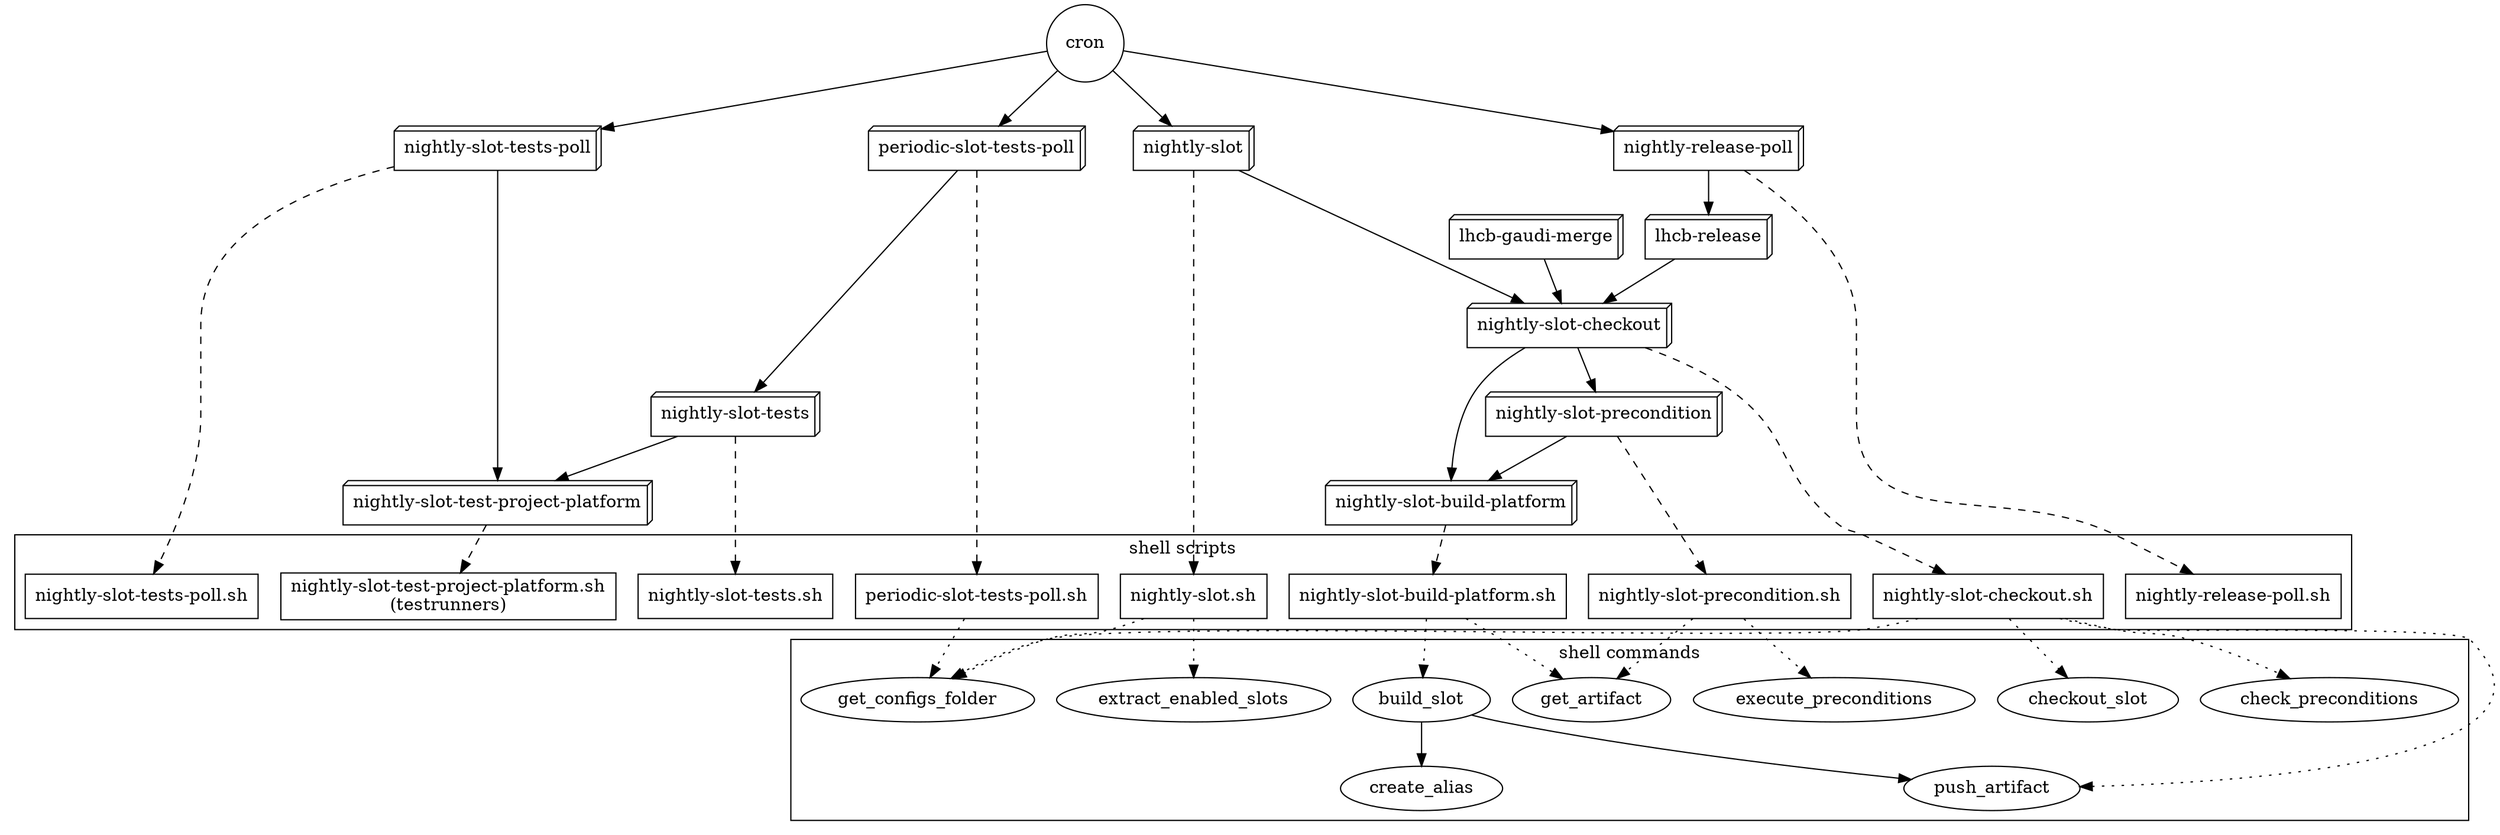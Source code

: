 digraph "Jenkins-scripts" {

"cron" [shape=circle];

cron -> { rank = same; node [shape=box3d];
  "nightly-slot";
  "nightly-slot-tests-poll";
  "periodic-slot-tests-poll";
  "nightly-release-poll";
}

// Jenkins jobs
subgraph jobs {
  node [shape=box3d];
  //label = "Jenkins jobs";

  "nightly-slot" -> "nightly-slot-checkout";
  "nightly-slot-checkout" -> "nightly-slot-precondition";
  "nightly-slot-checkout" -> "nightly-slot-build-platform";
  "nightly-slot-precondition" -> "nightly-slot-build-platform";

  "nightly-slot-tests-poll" -> "nightly-slot-test-project-platform";

  "periodic-slot-tests-poll" -> "nightly-slot-tests" -> "nightly-slot-test-project-platform";

  "nightly-release-poll" -> "lhcb-release" -> "nightly-slot-checkout";

  "lhcb-gaudi-merge" -> "nightly-slot-checkout";
}

// Scripts
subgraph cluster_scripts {
  node [shape=box];
  rank = same;
  label = "shell scripts";

  "nightly-slot.sh";
  "nightly-slot-checkout.sh";
  "nightly-slot-precondition.sh";
  "nightly-slot-build-platform.sh";
  "nightly-slot-tests-poll.sh";
  "nightly-slot-test-project-platform.sh" [label = "nightly-slot-test-project-platform.sh\n(testrunners)"];
  "nightly-release-poll.sh";

  "periodic-slot-tests-poll.sh";
  "nightly-slot-tests.sh";
}

// Shell commands (aliases)
subgraph cluster_commands {
  node [shape=ellipse];
  rank = same;
  label = "shell commands";

  get_configs_folder;
  extract_enabled_slots;
  checkout_slot;
  push_artifact;
  check_preconditions;
  get_artifact;
  execute_preconditions;
  build_slot;
  create_alias;

  build_slot -> { create_alias push_artifact }
};

// Connections jobs->scripts
edge [style=dashed];
"nightly-slot" -> "nightly-slot.sh";
"nightly-slot-checkout" -> "nightly-slot-checkout.sh";
"nightly-slot-precondition" -> "nightly-slot-precondition.sh";
"nightly-slot-build-platform" -> "nightly-slot-build-platform.sh";
"nightly-slot-tests-poll" -> "nightly-slot-tests-poll.sh";
"nightly-slot-test-project-platform" -> "nightly-slot-test-project-platform.sh";
"periodic-slot-tests-poll" -> "periodic-slot-tests-poll.sh";
"nightly-slot-tests" -> "nightly-slot-tests.sh";
"nightly-release-poll" -> "nightly-release-poll.sh";

// Connections scripts->commands
// fake level
edge [style=dotted];
"nightly-slot.sh" -> {
  get_configs_folder
  extract_enabled_slots
};

"nightly-slot-checkout.sh" -> {
  get_configs_folder
  checkout_slot
  push_artifact
  check_preconditions
};

"nightly-slot-precondition.sh" -> {
  get_artifact
  execute_preconditions
};

"nightly-slot-build-platform.sh" -> {
  get_artifact
  build_slot
};

"periodic-slot-tests-poll.sh" -> {
  get_configs_folder
};
//"nightly-slot-test-project-platform.sh" -> { node [shape=folder]; testrunners };
}

